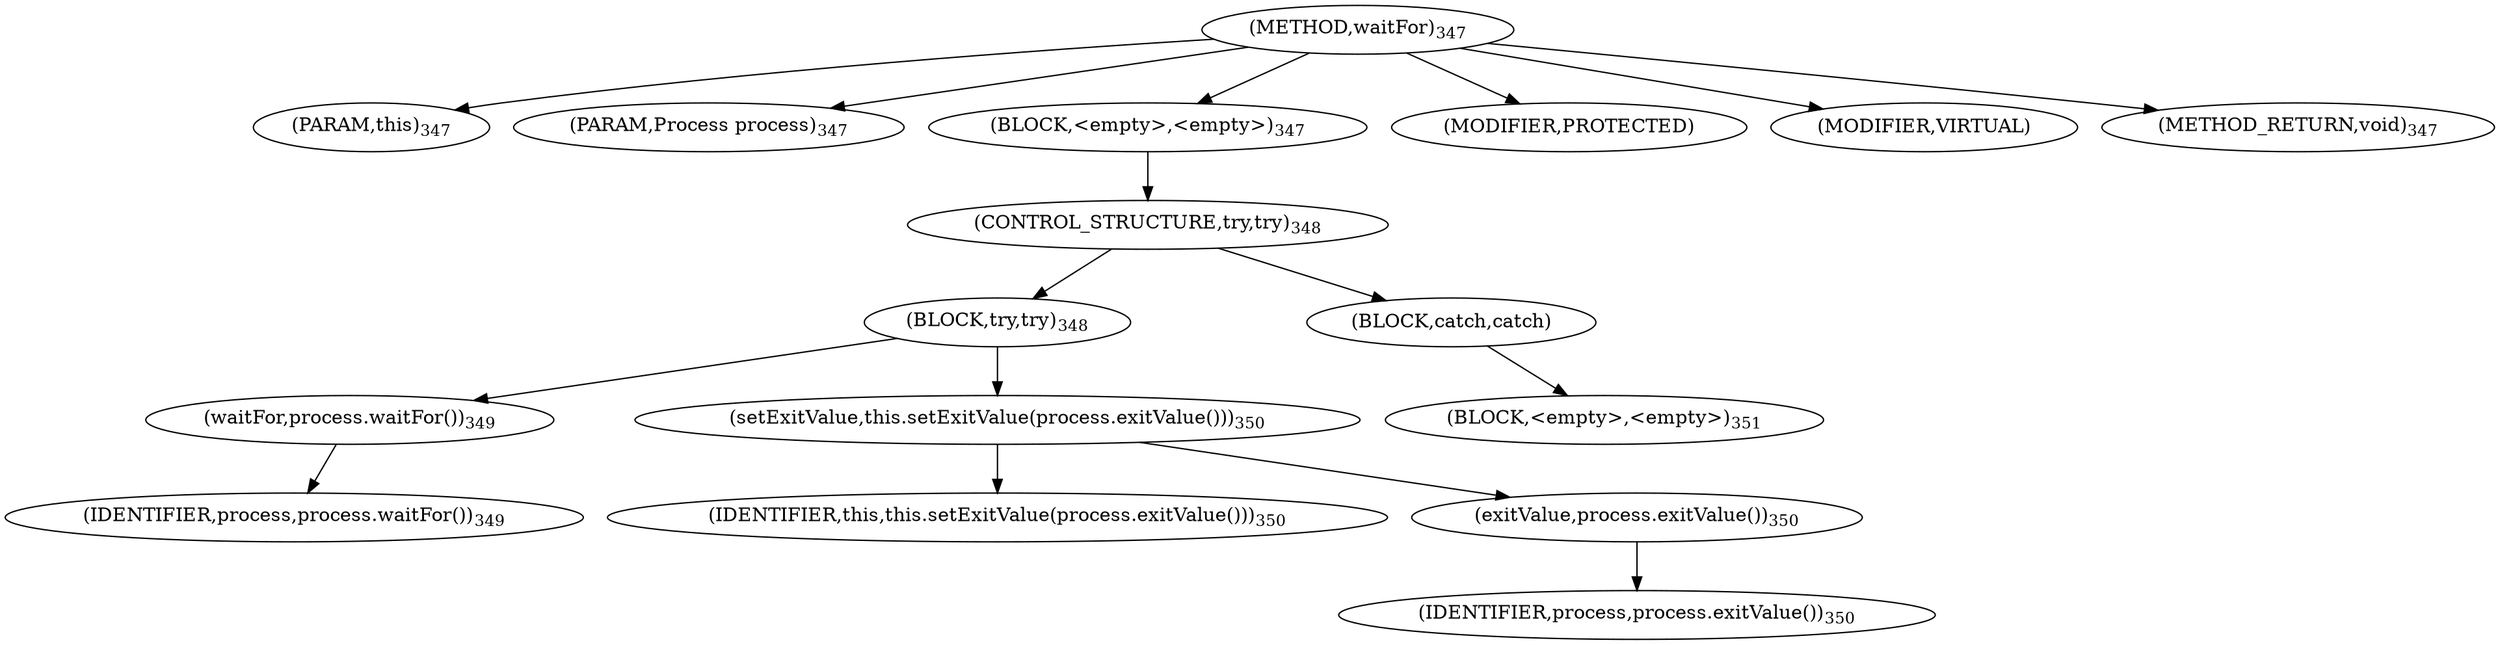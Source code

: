digraph "waitFor" {  
"805" [label = <(METHOD,waitFor)<SUB>347</SUB>> ]
"31" [label = <(PARAM,this)<SUB>347</SUB>> ]
"806" [label = <(PARAM,Process process)<SUB>347</SUB>> ]
"807" [label = <(BLOCK,&lt;empty&gt;,&lt;empty&gt;)<SUB>347</SUB>> ]
"808" [label = <(CONTROL_STRUCTURE,try,try)<SUB>348</SUB>> ]
"809" [label = <(BLOCK,try,try)<SUB>348</SUB>> ]
"810" [label = <(waitFor,process.waitFor())<SUB>349</SUB>> ]
"811" [label = <(IDENTIFIER,process,process.waitFor())<SUB>349</SUB>> ]
"812" [label = <(setExitValue,this.setExitValue(process.exitValue()))<SUB>350</SUB>> ]
"30" [label = <(IDENTIFIER,this,this.setExitValue(process.exitValue()))<SUB>350</SUB>> ]
"813" [label = <(exitValue,process.exitValue())<SUB>350</SUB>> ]
"814" [label = <(IDENTIFIER,process,process.exitValue())<SUB>350</SUB>> ]
"815" [label = <(BLOCK,catch,catch)> ]
"816" [label = <(BLOCK,&lt;empty&gt;,&lt;empty&gt;)<SUB>351</SUB>> ]
"817" [label = <(MODIFIER,PROTECTED)> ]
"818" [label = <(MODIFIER,VIRTUAL)> ]
"819" [label = <(METHOD_RETURN,void)<SUB>347</SUB>> ]
  "805" -> "31" 
  "805" -> "806" 
  "805" -> "807" 
  "805" -> "817" 
  "805" -> "818" 
  "805" -> "819" 
  "807" -> "808" 
  "808" -> "809" 
  "808" -> "815" 
  "809" -> "810" 
  "809" -> "812" 
  "810" -> "811" 
  "812" -> "30" 
  "812" -> "813" 
  "813" -> "814" 
  "815" -> "816" 
}
